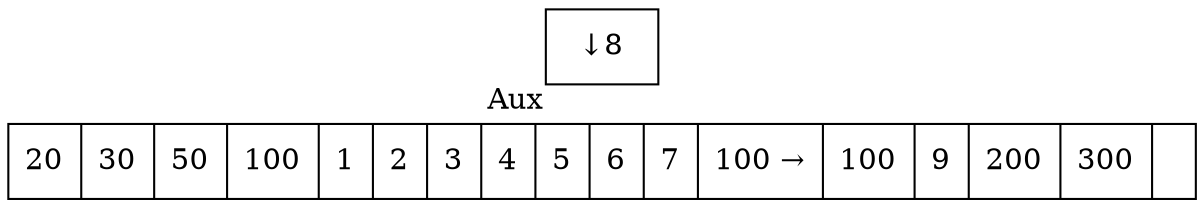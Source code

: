 digraph G{ node [shape = record ];
 rankdir=LR;X[label="{ 20|30|50|100|1|2|3|4|5|6|7|100 → |100|9|200|300|}"]
2[label=" { ↓ 8}"xlabel="Aux"]
}
